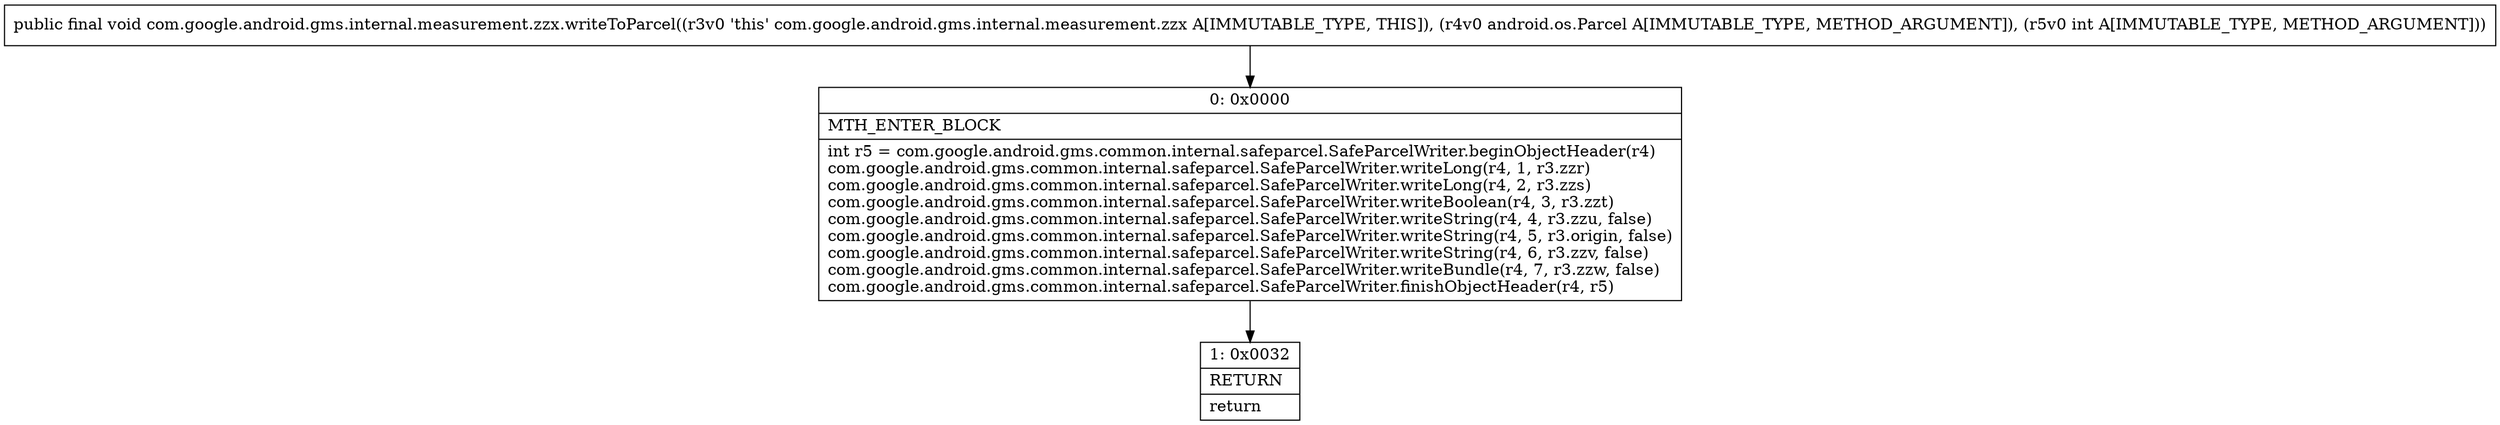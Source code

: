 digraph "CFG forcom.google.android.gms.internal.measurement.zzx.writeToParcel(Landroid\/os\/Parcel;I)V" {
Node_0 [shape=record,label="{0\:\ 0x0000|MTH_ENTER_BLOCK\l|int r5 = com.google.android.gms.common.internal.safeparcel.SafeParcelWriter.beginObjectHeader(r4)\lcom.google.android.gms.common.internal.safeparcel.SafeParcelWriter.writeLong(r4, 1, r3.zzr)\lcom.google.android.gms.common.internal.safeparcel.SafeParcelWriter.writeLong(r4, 2, r3.zzs)\lcom.google.android.gms.common.internal.safeparcel.SafeParcelWriter.writeBoolean(r4, 3, r3.zzt)\lcom.google.android.gms.common.internal.safeparcel.SafeParcelWriter.writeString(r4, 4, r3.zzu, false)\lcom.google.android.gms.common.internal.safeparcel.SafeParcelWriter.writeString(r4, 5, r3.origin, false)\lcom.google.android.gms.common.internal.safeparcel.SafeParcelWriter.writeString(r4, 6, r3.zzv, false)\lcom.google.android.gms.common.internal.safeparcel.SafeParcelWriter.writeBundle(r4, 7, r3.zzw, false)\lcom.google.android.gms.common.internal.safeparcel.SafeParcelWriter.finishObjectHeader(r4, r5)\l}"];
Node_1 [shape=record,label="{1\:\ 0x0032|RETURN\l|return\l}"];
MethodNode[shape=record,label="{public final void com.google.android.gms.internal.measurement.zzx.writeToParcel((r3v0 'this' com.google.android.gms.internal.measurement.zzx A[IMMUTABLE_TYPE, THIS]), (r4v0 android.os.Parcel A[IMMUTABLE_TYPE, METHOD_ARGUMENT]), (r5v0 int A[IMMUTABLE_TYPE, METHOD_ARGUMENT])) }"];
MethodNode -> Node_0;
Node_0 -> Node_1;
}

